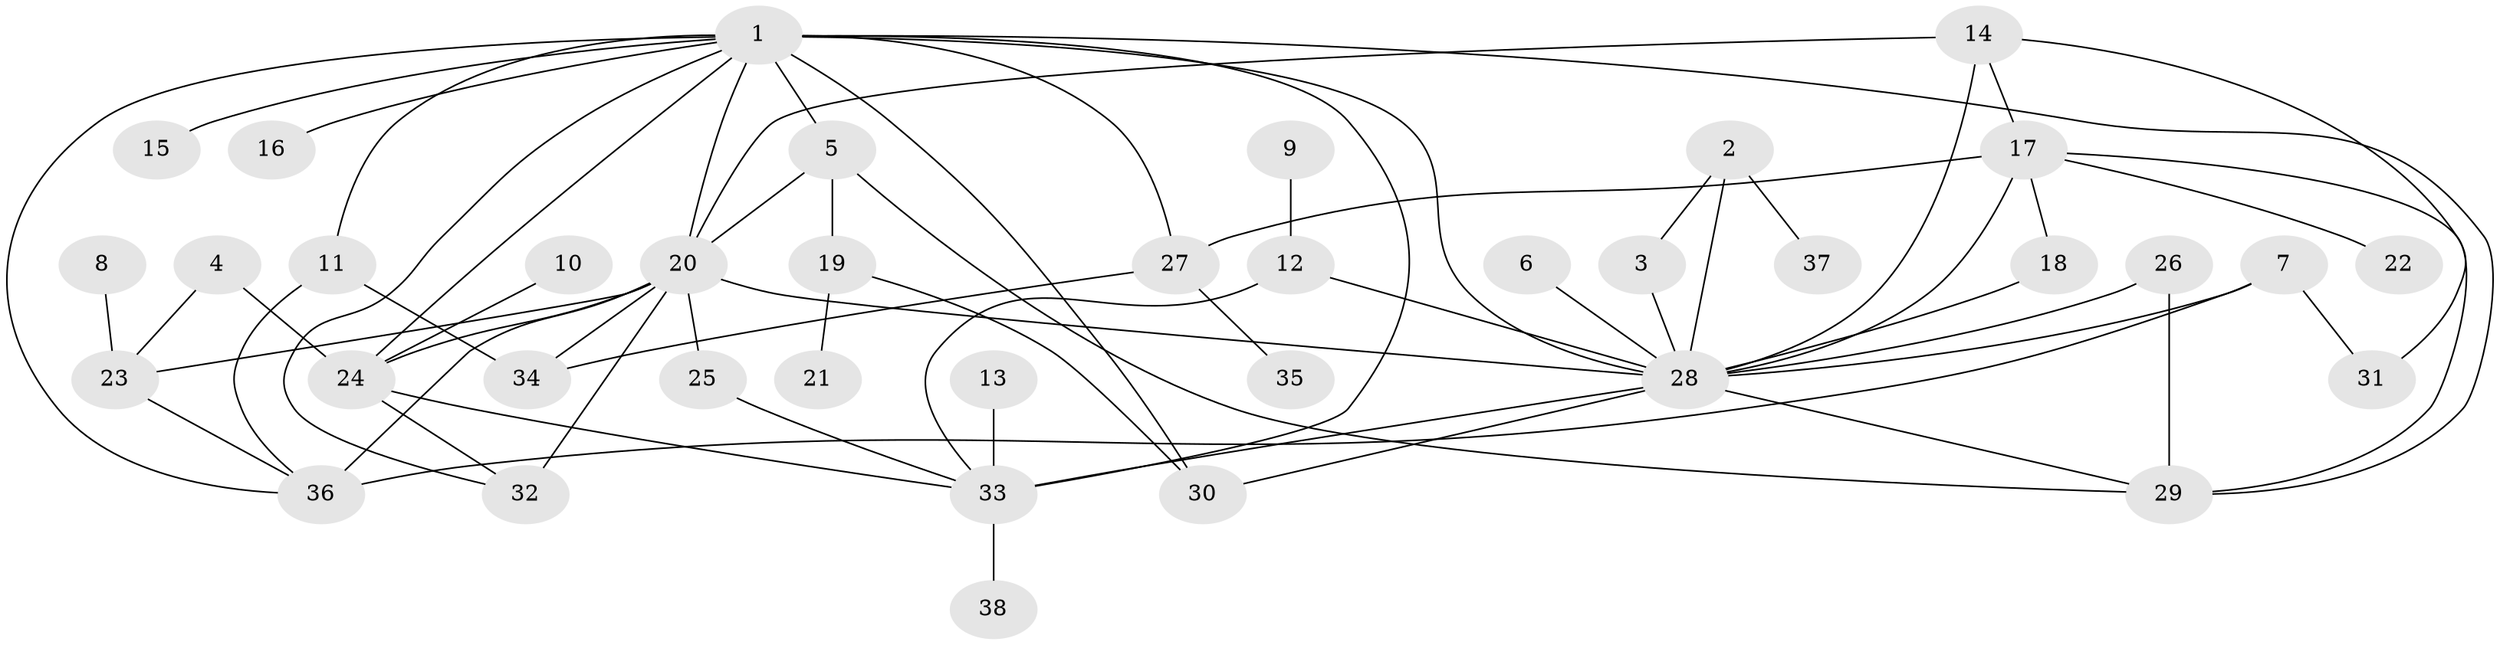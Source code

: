 // original degree distribution, {13: 0.013333333333333334, 22: 0.013333333333333334, 23: 0.013333333333333334, 1: 0.38666666666666666, 8: 0.013333333333333334, 3: 0.16, 4: 0.10666666666666667, 9: 0.013333333333333334, 2: 0.22666666666666666, 5: 0.04, 7: 0.013333333333333334}
// Generated by graph-tools (version 1.1) at 2025/01/03/09/25 03:01:53]
// undirected, 38 vertices, 65 edges
graph export_dot {
graph [start="1"]
  node [color=gray90,style=filled];
  1;
  2;
  3;
  4;
  5;
  6;
  7;
  8;
  9;
  10;
  11;
  12;
  13;
  14;
  15;
  16;
  17;
  18;
  19;
  20;
  21;
  22;
  23;
  24;
  25;
  26;
  27;
  28;
  29;
  30;
  31;
  32;
  33;
  34;
  35;
  36;
  37;
  38;
  1 -- 5 [weight=1.0];
  1 -- 11 [weight=1.0];
  1 -- 15 [weight=1.0];
  1 -- 16 [weight=1.0];
  1 -- 20 [weight=1.0];
  1 -- 24 [weight=1.0];
  1 -- 27 [weight=1.0];
  1 -- 28 [weight=1.0];
  1 -- 29 [weight=1.0];
  1 -- 30 [weight=1.0];
  1 -- 32 [weight=1.0];
  1 -- 33 [weight=2.0];
  1 -- 36 [weight=1.0];
  2 -- 3 [weight=1.0];
  2 -- 28 [weight=1.0];
  2 -- 37 [weight=1.0];
  3 -- 28 [weight=1.0];
  4 -- 23 [weight=1.0];
  4 -- 24 [weight=1.0];
  5 -- 19 [weight=1.0];
  5 -- 20 [weight=1.0];
  5 -- 29 [weight=1.0];
  6 -- 28 [weight=1.0];
  7 -- 28 [weight=1.0];
  7 -- 31 [weight=1.0];
  7 -- 36 [weight=2.0];
  8 -- 23 [weight=1.0];
  9 -- 12 [weight=1.0];
  10 -- 24 [weight=1.0];
  11 -- 34 [weight=1.0];
  11 -- 36 [weight=1.0];
  12 -- 28 [weight=1.0];
  12 -- 33 [weight=1.0];
  13 -- 33 [weight=1.0];
  14 -- 17 [weight=1.0];
  14 -- 20 [weight=1.0];
  14 -- 28 [weight=1.0];
  14 -- 31 [weight=1.0];
  17 -- 18 [weight=1.0];
  17 -- 22 [weight=1.0];
  17 -- 27 [weight=1.0];
  17 -- 28 [weight=1.0];
  17 -- 29 [weight=1.0];
  18 -- 28 [weight=1.0];
  19 -- 21 [weight=1.0];
  19 -- 30 [weight=1.0];
  20 -- 23 [weight=1.0];
  20 -- 24 [weight=1.0];
  20 -- 25 [weight=1.0];
  20 -- 28 [weight=1.0];
  20 -- 32 [weight=2.0];
  20 -- 34 [weight=1.0];
  20 -- 36 [weight=1.0];
  23 -- 36 [weight=1.0];
  24 -- 32 [weight=1.0];
  24 -- 33 [weight=1.0];
  25 -- 33 [weight=1.0];
  26 -- 28 [weight=1.0];
  26 -- 29 [weight=1.0];
  27 -- 34 [weight=1.0];
  27 -- 35 [weight=1.0];
  28 -- 29 [weight=1.0];
  28 -- 30 [weight=1.0];
  28 -- 33 [weight=1.0];
  33 -- 38 [weight=1.0];
}
